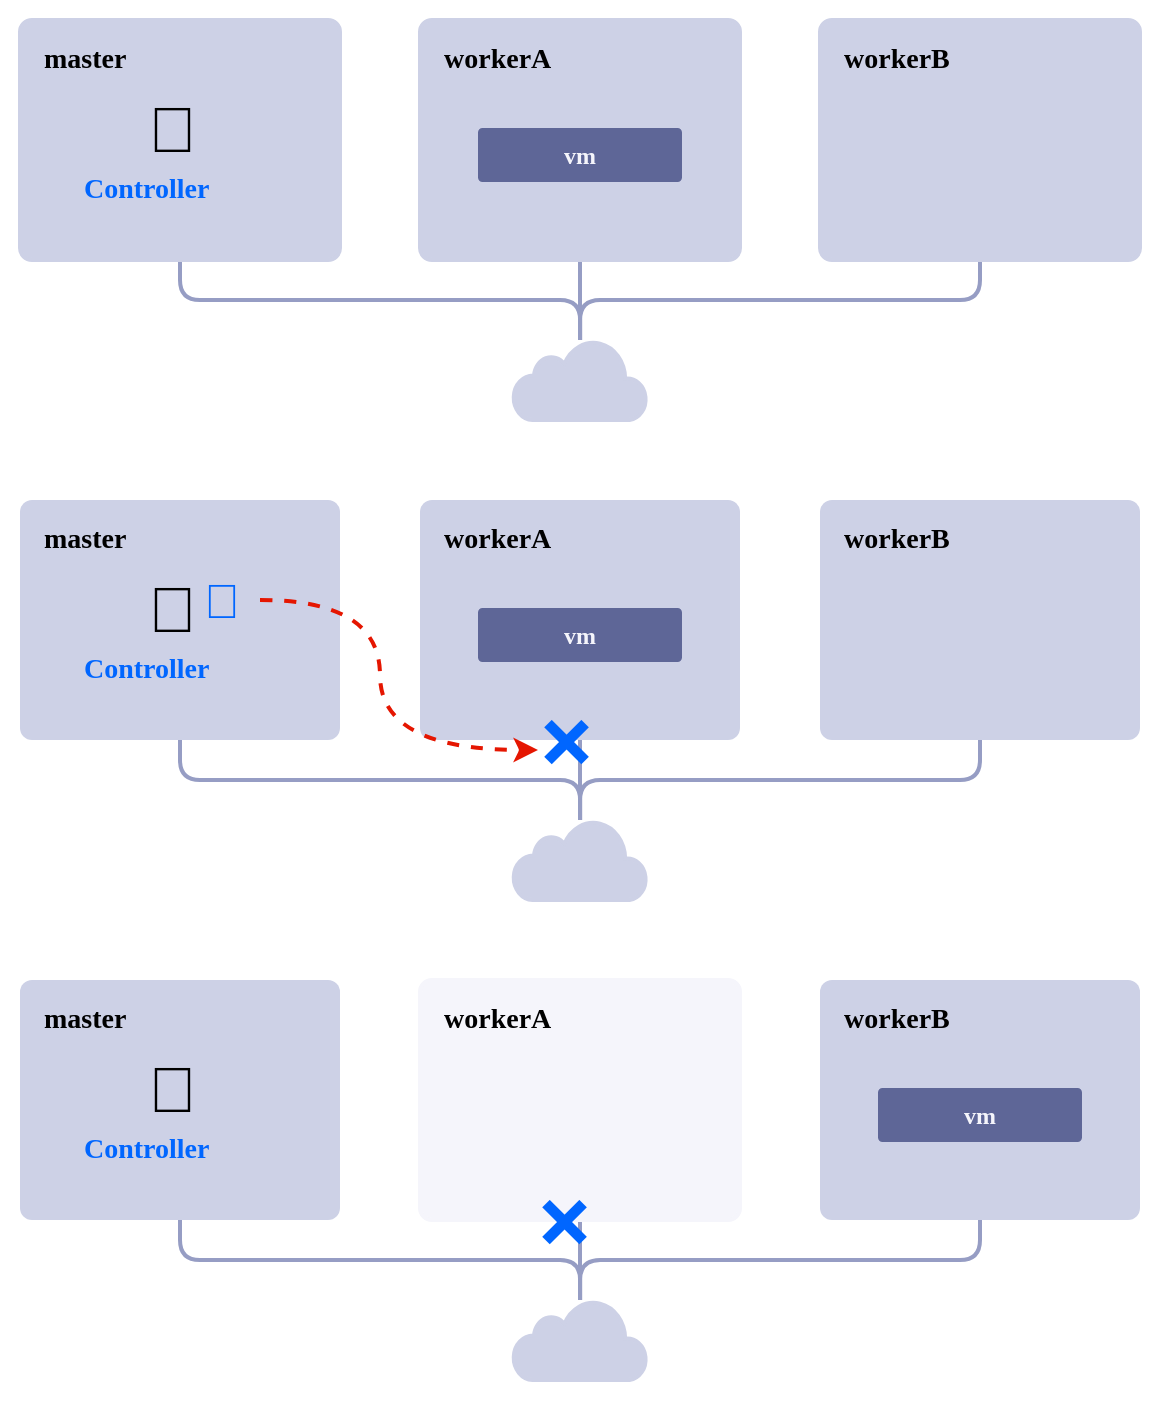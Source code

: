 <mxfile>
    <diagram id="6EXt89o7fHejoy0miyVt" name="Page-1">
        <mxGraphModel dx="927" dy="667" grid="1" gridSize="10" guides="1" tooltips="1" connect="1" arrows="1" fold="1" page="1" pageScale="1" pageWidth="850" pageHeight="1100" math="0" shadow="0">
            <root>
                <mxCell id="0"/>
                <mxCell id="1" parent="0"/>
                <mxCell id="53" value="" style="rounded=0;whiteSpace=wrap;html=1;fontFamily=JetBrains Mono;fontSource=https%3A%2F%2Ffonts.googleapis.com%2Fcss%3Ffamily%3DJetBrains%2BMono;fontSize=7;fillColor=#FFFFFF;textOpacity=10;strokeColor=none;" parent="1" vertex="1">
                    <mxGeometry x="30" y="110" width="580" height="700" as="geometry"/>
                </mxCell>
                <mxCell id="80" style="edgeStyle=none;html=1;exitX=0.5;exitY=1;exitDx=0;exitDy=0;strokeColor=#969dc4;strokeWidth=2;fontSize=32;fontColor=#0066FF;endArrow=none;endFill=0;fillColor=#969dc4;" parent="1" source="43" target="77" edge="1">
                    <mxGeometry relative="1" as="geometry"/>
                </mxCell>
                <mxCell id="43" value="" style="rounded=1;whiteSpace=wrap;html=1;arcSize=5;strokeWidth=2;fontFamily=JetBrains Mono;fontSource=https%3A%2F%2Ffonts.googleapis.com%2Fcss%3Ffamily%3DJetBrains%2BMono;fillColor=#cdd1e6;strokeColor=#cdd1e6;" parent="1" vertex="1">
                    <mxGeometry x="240" y="120" width="160" height="120" as="geometry"/>
                </mxCell>
                <mxCell id="44" value="workerA" style="text;html=1;align=left;verticalAlign=middle;whiteSpace=wrap;rounded=0;strokeWidth=2;fontFamily=JetBrains Mono;fontSource=https%3A%2F%2Ffonts.googleapis.com%2Fcss%3Ffamily%3DJetBrains%2BMono;fontSize=14;fontStyle=1;fontColor=default;" parent="1" vertex="1">
                    <mxGeometry x="250" y="130" width="60" height="20" as="geometry"/>
                </mxCell>
                <mxCell id="81" style="edgeStyle=orthogonalEdgeStyle;html=1;exitX=0.5;exitY=1;exitDx=0;exitDy=0;strokeColor=#969dc4;strokeWidth=2;fontSize=32;fontColor=#0066FF;endArrow=none;endFill=0;fillColor=#969dc4;" parent="1" source="47" target="77" edge="1">
                    <mxGeometry relative="1" as="geometry"/>
                </mxCell>
                <mxCell id="47" value="" style="rounded=1;whiteSpace=wrap;html=1;arcSize=5;strokeWidth=2;fontFamily=JetBrains Mono;fontSource=https%3A%2F%2Ffonts.googleapis.com%2Fcss%3Ffamily%3DJetBrains%2BMono;fillColor=#cdd1e6;strokeColor=#cdd1e6;" parent="1" vertex="1">
                    <mxGeometry x="440" y="120" width="160" height="120" as="geometry"/>
                </mxCell>
                <mxCell id="48" value="workerB" style="text;html=1;align=left;verticalAlign=middle;whiteSpace=wrap;rounded=0;strokeWidth=2;fontFamily=JetBrains Mono;fontSource=https%3A%2F%2Ffonts.googleapis.com%2Fcss%3Ffamily%3DJetBrains%2BMono;fontSize=14;fontStyle=1;fontColor=default;" parent="1" vertex="1">
                    <mxGeometry x="450" y="130" width="60" height="20" as="geometry"/>
                </mxCell>
                <mxCell id="78" style="edgeStyle=orthogonalEdgeStyle;html=1;exitX=0.5;exitY=1;exitDx=0;exitDy=0;endArrow=none;endFill=0;fillColor=#969dc4;strokeColor=#969dc4;strokeWidth=2;" parent="1" source="74" target="77" edge="1">
                    <mxGeometry relative="1" as="geometry"/>
                </mxCell>
                <mxCell id="74" value="" style="rounded=1;whiteSpace=wrap;html=1;arcSize=5;strokeWidth=2;fontFamily=JetBrains Mono;fontSource=https%3A%2F%2Ffonts.googleapis.com%2Fcss%3Ffamily%3DJetBrains%2BMono;fillColor=#cdd1e6;strokeColor=#cdd1e6;" parent="1" vertex="1">
                    <mxGeometry x="40" y="120" width="160" height="120" as="geometry"/>
                </mxCell>
                <mxCell id="75" value="master" style="text;html=1;align=left;verticalAlign=middle;whiteSpace=wrap;rounded=0;strokeWidth=2;fontFamily=JetBrains Mono;fontSource=https%3A%2F%2Ffonts.googleapis.com%2Fcss%3Ffamily%3DJetBrains%2BMono;fontSize=14;fontStyle=1;fontColor=default;" parent="1" vertex="1">
                    <mxGeometry x="50" y="130" width="60" height="20" as="geometry"/>
                </mxCell>
                <mxCell id="77" value="" style="html=1;verticalLabelPosition=bottom;align=center;labelBackgroundColor=#ffffff;verticalAlign=top;strokeWidth=2;strokeColor=#cdd1e6;shadow=0;dashed=0;shape=mxgraph.ios7.icons.cloud;fillColor=#cdd1e6;" parent="1" vertex="1">
                    <mxGeometry x="286.66" y="280" width="66.67" height="40" as="geometry"/>
                </mxCell>
                <mxCell id="79" value="&lt;font style=&quot;font-size: 32px;&quot;&gt;🧠&amp;nbsp;&lt;/font&gt;" style="text;html=1;align=center;verticalAlign=middle;resizable=0;points=[];autosize=1;strokeColor=none;fillColor=none;" parent="1" vertex="1">
                    <mxGeometry x="85" y="150" width="70" height="50" as="geometry"/>
                </mxCell>
                <mxCell id="82" value="vm" style="rounded=1;whiteSpace=wrap;html=1;arcSize=5;strokeWidth=2;fontFamily=JetBrains Mono;fontSource=https%3A%2F%2Ffonts.googleapis.com%2Fcss%3Ffamily%3DJetBrains%2BMono;fillColor=#5e6697;fontColor=#f5f5fb;strokeColor=#5e6697;fontStyle=1" parent="1" vertex="1">
                    <mxGeometry x="270" y="175" width="100" height="25" as="geometry"/>
                </mxCell>
                <mxCell id="83" value="Controller" style="text;html=1;align=left;verticalAlign=middle;whiteSpace=wrap;rounded=0;strokeWidth=2;fontFamily=JetBrains Mono;fontSource=https%3A%2F%2Ffonts.googleapis.com%2Fcss%3Ffamily%3DJetBrains%2BMono;fontSize=14;fontStyle=1;fontColor=#0066FF;" parent="1" vertex="1">
                    <mxGeometry x="70" y="195" width="60" height="20" as="geometry"/>
                </mxCell>
                <mxCell id="84" style="edgeStyle=none;html=1;exitX=0.5;exitY=1;exitDx=0;exitDy=0;strokeColor=#969dc4;strokeWidth=2;fontSize=32;fontColor=#0066FF;endArrow=none;endFill=0;fillColor=#969dc4;" parent="1" source="85" target="93" edge="1">
                    <mxGeometry relative="1" as="geometry"/>
                </mxCell>
                <mxCell id="85" value="" style="rounded=1;whiteSpace=wrap;html=1;arcSize=5;strokeWidth=2;fontFamily=JetBrains Mono;fontSource=https%3A%2F%2Ffonts.googleapis.com%2Fcss%3Ffamily%3DJetBrains%2BMono;fillColor=#cdd1e6;strokeColor=none;" parent="1" vertex="1">
                    <mxGeometry x="240" y="360" width="160" height="120" as="geometry"/>
                </mxCell>
                <mxCell id="86" value="workerA" style="text;html=1;align=left;verticalAlign=middle;whiteSpace=wrap;rounded=0;strokeWidth=2;fontFamily=JetBrains Mono;fontSource=https%3A%2F%2Ffonts.googleapis.com%2Fcss%3Ffamily%3DJetBrains%2BMono;fontSize=14;fontStyle=1;fontColor=default;" parent="1" vertex="1">
                    <mxGeometry x="250" y="370" width="60" height="20" as="geometry"/>
                </mxCell>
                <mxCell id="87" style="edgeStyle=orthogonalEdgeStyle;html=1;exitX=0.5;exitY=1;exitDx=0;exitDy=0;strokeColor=#969dc4;strokeWidth=2;fontSize=32;fontColor=#0066FF;endArrow=none;endFill=0;fillColor=#969dc4;" parent="1" source="88" target="93" edge="1">
                    <mxGeometry relative="1" as="geometry"/>
                </mxCell>
                <mxCell id="88" value="" style="rounded=1;whiteSpace=wrap;html=1;arcSize=5;strokeWidth=2;fontFamily=JetBrains Mono;fontSource=https%3A%2F%2Ffonts.googleapis.com%2Fcss%3Ffamily%3DJetBrains%2BMono;fillColor=#cdd1e6;strokeColor=none;" parent="1" vertex="1">
                    <mxGeometry x="440" y="360" width="160" height="120" as="geometry"/>
                </mxCell>
                <mxCell id="89" value="workerB" style="text;html=1;align=left;verticalAlign=middle;whiteSpace=wrap;rounded=0;strokeWidth=2;fontFamily=JetBrains Mono;fontSource=https%3A%2F%2Ffonts.googleapis.com%2Fcss%3Ffamily%3DJetBrains%2BMono;fontSize=14;fontStyle=1;fontColor=default;" parent="1" vertex="1">
                    <mxGeometry x="450" y="370" width="60" height="20" as="geometry"/>
                </mxCell>
                <mxCell id="90" style="edgeStyle=orthogonalEdgeStyle;html=1;exitX=0.5;exitY=1;exitDx=0;exitDy=0;endArrow=none;endFill=0;fillColor=#969dc4;strokeColor=#969dc4;strokeWidth=2;" parent="1" source="91" target="93" edge="1">
                    <mxGeometry relative="1" as="geometry"/>
                </mxCell>
                <mxCell id="91" value="" style="rounded=1;whiteSpace=wrap;html=1;arcSize=5;strokeWidth=2;fontFamily=JetBrains Mono;fontSource=https%3A%2F%2Ffonts.googleapis.com%2Fcss%3Ffamily%3DJetBrains%2BMono;fillColor=#cdd1e6;strokeColor=none;" parent="1" vertex="1">
                    <mxGeometry x="40" y="360" width="160" height="120" as="geometry"/>
                </mxCell>
                <mxCell id="92" value="master" style="text;html=1;align=left;verticalAlign=middle;whiteSpace=wrap;rounded=0;strokeWidth=2;fontFamily=JetBrains Mono;fontSource=https%3A%2F%2Ffonts.googleapis.com%2Fcss%3Ffamily%3DJetBrains%2BMono;fontSize=14;fontStyle=1;fontColor=default;" parent="1" vertex="1">
                    <mxGeometry x="50" y="370" width="60" height="20" as="geometry"/>
                </mxCell>
                <mxCell id="93" value="" style="html=1;verticalLabelPosition=bottom;align=center;labelBackgroundColor=#ffffff;verticalAlign=top;strokeWidth=2;strokeColor=#cdd1e6;shadow=0;dashed=0;shape=mxgraph.ios7.icons.cloud;fillColor=#cdd1e6;" parent="1" vertex="1">
                    <mxGeometry x="286.66" y="520" width="66.67" height="40" as="geometry"/>
                </mxCell>
                <mxCell id="94" value="&lt;font style=&quot;font-size: 32px;&quot;&gt;🧠&amp;nbsp;&lt;/font&gt;" style="text;html=1;align=center;verticalAlign=middle;resizable=0;points=[];autosize=1;strokeColor=none;fillColor=none;" parent="1" vertex="1">
                    <mxGeometry x="85" y="390" width="70" height="50" as="geometry"/>
                </mxCell>
                <mxCell id="95" value="vm" style="rounded=1;whiteSpace=wrap;html=1;arcSize=5;strokeWidth=2;fontFamily=JetBrains Mono;fontSource=https%3A%2F%2Ffonts.googleapis.com%2Fcss%3Ffamily%3DJetBrains%2BMono;fillColor=#5e6697;fontColor=#f5f5fb;strokeColor=#5e6697;fontStyle=1" parent="1" vertex="1">
                    <mxGeometry x="270" y="415" width="100" height="25" as="geometry"/>
                </mxCell>
                <mxCell id="96" value="Controller" style="text;html=1;align=left;verticalAlign=middle;whiteSpace=wrap;rounded=0;strokeWidth=2;fontFamily=JetBrains Mono;fontSource=https%3A%2F%2Ffonts.googleapis.com%2Fcss%3Ffamily%3DJetBrains%2BMono;fontSize=14;fontStyle=1;fontColor=#0066FF;" parent="1" vertex="1">
                    <mxGeometry x="70" y="435" width="60" height="20" as="geometry"/>
                </mxCell>
                <mxCell id="97" value="❌" style="text;whiteSpace=wrap;html=1;fontSize=32;fontColor=#0066FF;" parent="1" vertex="1">
                    <mxGeometry x="299" y="455" width="70" height="60" as="geometry"/>
                </mxCell>
                <mxCell id="116" style="edgeStyle=orthogonalEdgeStyle;html=1;entryX=0;entryY=0.5;entryDx=0;entryDy=0;dashed=1;strokeColor=#e51601;strokeWidth=2;fontSize=7;fontColor=#0066FF;endArrow=classic;endFill=1;curved=1;fillColor=#e51601;" parent="1" source="99" target="97" edge="1">
                    <mxGeometry relative="1" as="geometry">
                        <Array as="points">
                            <mxPoint x="220" y="410"/>
                            <mxPoint x="220" y="485"/>
                        </Array>
                    </mxGeometry>
                </mxCell>
                <mxCell id="99" value="👀" style="text;whiteSpace=wrap;html=1;fontSize=24;fontColor=#0066FF;" parent="1" vertex="1">
                    <mxGeometry x="130" y="390" width="30" height="40" as="geometry"/>
                </mxCell>
                <mxCell id="100" style="edgeStyle=none;html=1;exitX=0.5;exitY=1;exitDx=0;exitDy=0;strokeColor=#969dc4;strokeWidth=2;fontSize=32;fontColor=#0066FF;endArrow=none;endFill=0;fillColor=#969dc4;" parent="1" source="101" target="109" edge="1">
                    <mxGeometry relative="1" as="geometry"/>
                </mxCell>
                <mxCell id="101" value="" style="rounded=1;whiteSpace=wrap;html=1;arcSize=5;strokeWidth=2;fontFamily=JetBrains Mono;fontSource=https%3A%2F%2Ffonts.googleapis.com%2Fcss%3Ffamily%3DJetBrains%2BMono;fillColor=#f5f5fb;strokeColor=#f5f5fb;" parent="1" vertex="1">
                    <mxGeometry x="240" y="600" width="160" height="120" as="geometry"/>
                </mxCell>
                <mxCell id="102" value="workerA" style="text;html=1;align=left;verticalAlign=middle;whiteSpace=wrap;rounded=0;strokeWidth=2;fontFamily=JetBrains Mono;fontSource=https%3A%2F%2Ffonts.googleapis.com%2Fcss%3Ffamily%3DJetBrains%2BMono;fontSize=14;fontStyle=1;fontColor=default;" parent="1" vertex="1">
                    <mxGeometry x="250" y="610" width="60" height="20" as="geometry"/>
                </mxCell>
                <mxCell id="103" style="edgeStyle=orthogonalEdgeStyle;html=1;exitX=0.5;exitY=1;exitDx=0;exitDy=0;strokeColor=#969dc4;strokeWidth=2;fontSize=32;fontColor=#0066FF;endArrow=none;endFill=0;fillColor=#969dc4;" parent="1" source="104" target="109" edge="1">
                    <mxGeometry relative="1" as="geometry"/>
                </mxCell>
                <mxCell id="104" value="" style="rounded=1;whiteSpace=wrap;html=1;arcSize=5;strokeWidth=2;fontFamily=JetBrains Mono;fontSource=https%3A%2F%2Ffonts.googleapis.com%2Fcss%3Ffamily%3DJetBrains%2BMono;fillColor=#cdd1e6;strokeColor=none;" parent="1" vertex="1">
                    <mxGeometry x="440" y="600" width="160" height="120" as="geometry"/>
                </mxCell>
                <mxCell id="105" value="workerB" style="text;html=1;align=left;verticalAlign=middle;whiteSpace=wrap;rounded=0;strokeWidth=2;fontFamily=JetBrains Mono;fontSource=https%3A%2F%2Ffonts.googleapis.com%2Fcss%3Ffamily%3DJetBrains%2BMono;fontSize=14;fontStyle=1;fontColor=default;" parent="1" vertex="1">
                    <mxGeometry x="450" y="610" width="60" height="20" as="geometry"/>
                </mxCell>
                <mxCell id="106" style="edgeStyle=orthogonalEdgeStyle;html=1;exitX=0.5;exitY=1;exitDx=0;exitDy=0;endArrow=none;endFill=0;fillColor=#969dc4;strokeColor=#969dc4;strokeWidth=2;" parent="1" source="107" target="109" edge="1">
                    <mxGeometry relative="1" as="geometry"/>
                </mxCell>
                <mxCell id="107" value="" style="rounded=1;whiteSpace=wrap;html=1;arcSize=5;strokeWidth=2;fontFamily=JetBrains Mono;fontSource=https%3A%2F%2Ffonts.googleapis.com%2Fcss%3Ffamily%3DJetBrains%2BMono;fillColor=#cdd1e6;strokeColor=none;" parent="1" vertex="1">
                    <mxGeometry x="40" y="600" width="160" height="120" as="geometry"/>
                </mxCell>
                <mxCell id="108" value="master" style="text;html=1;align=left;verticalAlign=middle;whiteSpace=wrap;rounded=0;strokeWidth=2;fontFamily=JetBrains Mono;fontSource=https%3A%2F%2Ffonts.googleapis.com%2Fcss%3Ffamily%3DJetBrains%2BMono;fontSize=14;fontStyle=1;fontColor=default;" parent="1" vertex="1">
                    <mxGeometry x="50" y="610" width="60" height="20" as="geometry"/>
                </mxCell>
                <mxCell id="109" value="" style="html=1;verticalLabelPosition=bottom;align=center;labelBackgroundColor=#ffffff;verticalAlign=top;strokeWidth=2;strokeColor=#cdd1e6;shadow=0;dashed=0;shape=mxgraph.ios7.icons.cloud;fillColor=#cdd1e6;" parent="1" vertex="1">
                    <mxGeometry x="286.66" y="760" width="66.67" height="40" as="geometry"/>
                </mxCell>
                <mxCell id="110" value="&lt;font style=&quot;font-size: 32px;&quot;&gt;🧠&amp;nbsp;&lt;/font&gt;" style="text;html=1;align=center;verticalAlign=middle;resizable=0;points=[];autosize=1;strokeColor=none;fillColor=none;" parent="1" vertex="1">
                    <mxGeometry x="85" y="630" width="70" height="50" as="geometry"/>
                </mxCell>
                <mxCell id="111" value="vm" style="rounded=1;whiteSpace=wrap;html=1;arcSize=5;strokeWidth=2;fontFamily=JetBrains Mono;fontSource=https%3A%2F%2Ffonts.googleapis.com%2Fcss%3Ffamily%3DJetBrains%2BMono;fillColor=#5e6697;fontColor=#f5f5fb;strokeColor=#5e6697;fontStyle=1" parent="1" vertex="1">
                    <mxGeometry x="470" y="655" width="100" height="25" as="geometry"/>
                </mxCell>
                <mxCell id="112" value="Controller" style="text;html=1;align=left;verticalAlign=middle;whiteSpace=wrap;rounded=0;strokeWidth=2;fontFamily=JetBrains Mono;fontSource=https%3A%2F%2Ffonts.googleapis.com%2Fcss%3Ffamily%3DJetBrains%2BMono;fontSize=14;fontStyle=1;fontColor=#0066FF;" parent="1" vertex="1">
                    <mxGeometry x="70" y="675" width="60" height="20" as="geometry"/>
                </mxCell>
                <mxCell id="115" value="❌" style="text;whiteSpace=wrap;html=1;fontSize=32;fontColor=#0066FF;" parent="1" vertex="1">
                    <mxGeometry x="298" y="695" width="70" height="60" as="geometry"/>
                </mxCell>
            </root>
        </mxGraphModel>
    </diagram>
</mxfile>
